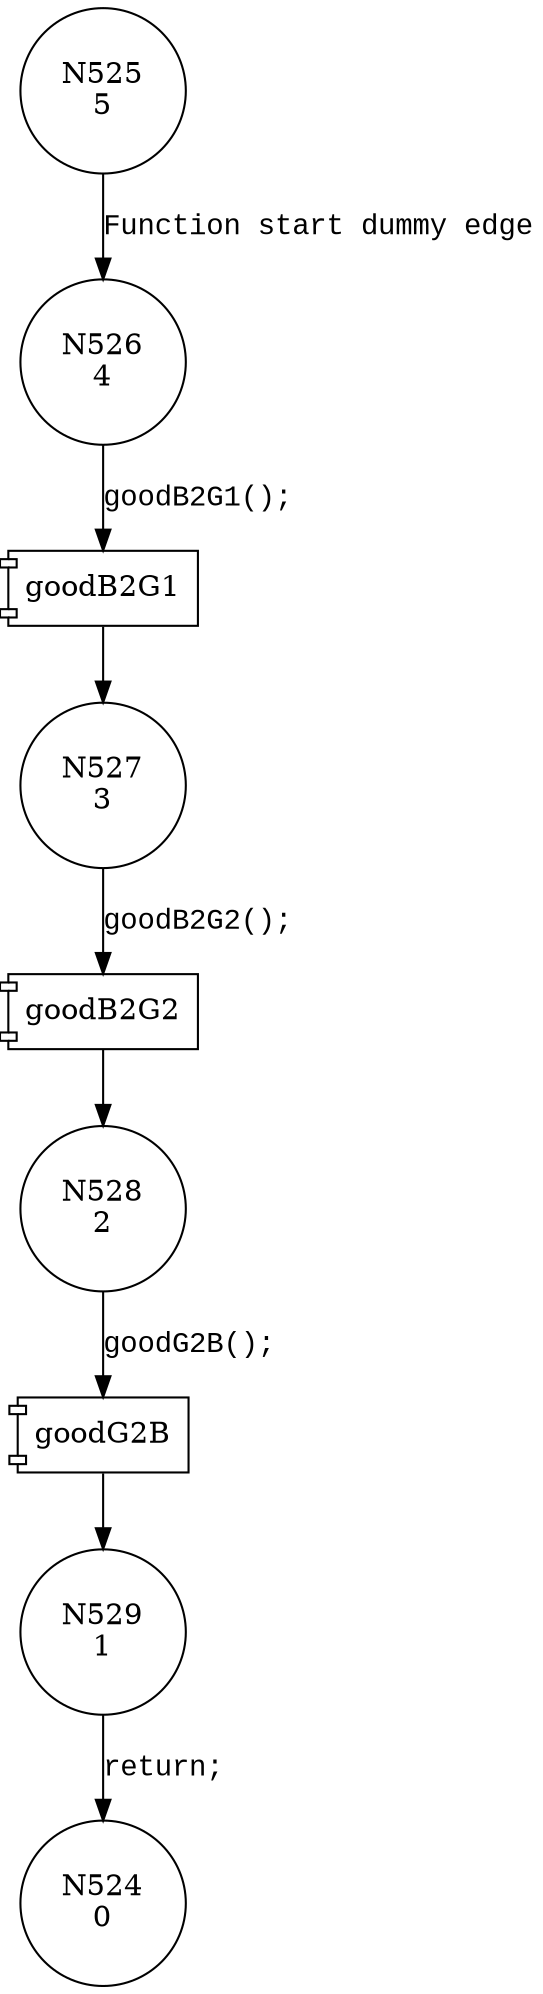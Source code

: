 digraph CWE121_Stack_Based_Buffer_Overflow__CWE129_connect_socket_21_good {
526 [shape="circle" label="N526\n4"]
527 [shape="circle" label="N527\n3"]
528 [shape="circle" label="N528\n2"]
529 [shape="circle" label="N529\n1"]
525 [shape="circle" label="N525\n5"]
524 [shape="circle" label="N524\n0"]
100042 [shape="component" label="goodB2G1"]
526 -> 100042 [label="goodB2G1();" fontname="Courier New"]
100042 -> 527 [label="" fontname="Courier New"]
100043 [shape="component" label="goodB2G2"]
527 -> 100043 [label="goodB2G2();" fontname="Courier New"]
100043 -> 528 [label="" fontname="Courier New"]
100044 [shape="component" label="goodG2B"]
528 -> 100044 [label="goodG2B();" fontname="Courier New"]
100044 -> 529 [label="" fontname="Courier New"]
525 -> 526 [label="Function start dummy edge" fontname="Courier New"]
529 -> 524 [label="return;" fontname="Courier New"]
}